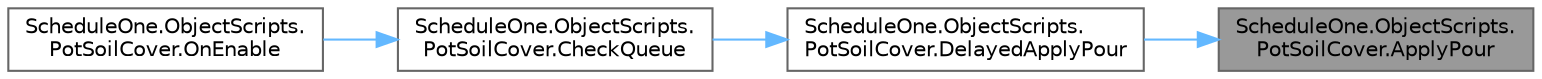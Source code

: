 digraph "ScheduleOne.ObjectScripts.PotSoilCover.ApplyPour"
{
 // LATEX_PDF_SIZE
  bgcolor="transparent";
  edge [fontname=Helvetica,fontsize=10,labelfontname=Helvetica,labelfontsize=10];
  node [fontname=Helvetica,fontsize=10,shape=box,height=0.2,width=0.4];
  rankdir="RL";
  Node1 [id="Node000001",label="ScheduleOne.ObjectScripts.\lPotSoilCover.ApplyPour",height=0.2,width=0.4,color="gray40", fillcolor="grey60", style="filled", fontcolor="black",tooltip=" "];
  Node1 -> Node2 [id="edge1_Node000001_Node000002",dir="back",color="steelblue1",style="solid",tooltip=" "];
  Node2 [id="Node000002",label="ScheduleOne.ObjectScripts.\lPotSoilCover.DelayedApplyPour",height=0.2,width=0.4,color="grey40", fillcolor="white", style="filled",URL="$class_schedule_one_1_1_object_scripts_1_1_pot_soil_cover.html#a2618ae982c1c6b21d048b284c23eadec",tooltip=" "];
  Node2 -> Node3 [id="edge2_Node000002_Node000003",dir="back",color="steelblue1",style="solid",tooltip=" "];
  Node3 [id="Node000003",label="ScheduleOne.ObjectScripts.\lPotSoilCover.CheckQueue",height=0.2,width=0.4,color="grey40", fillcolor="white", style="filled",URL="$class_schedule_one_1_1_object_scripts_1_1_pot_soil_cover.html#a5a9f5093d620bec0ec9a0da499c2c100",tooltip=" "];
  Node3 -> Node4 [id="edge3_Node000003_Node000004",dir="back",color="steelblue1",style="solid",tooltip=" "];
  Node4 [id="Node000004",label="ScheduleOne.ObjectScripts.\lPotSoilCover.OnEnable",height=0.2,width=0.4,color="grey40", fillcolor="white", style="filled",URL="$class_schedule_one_1_1_object_scripts_1_1_pot_soil_cover.html#a5917248fc67680a7b9a3eaf8b4c7ca97",tooltip=" "];
}
